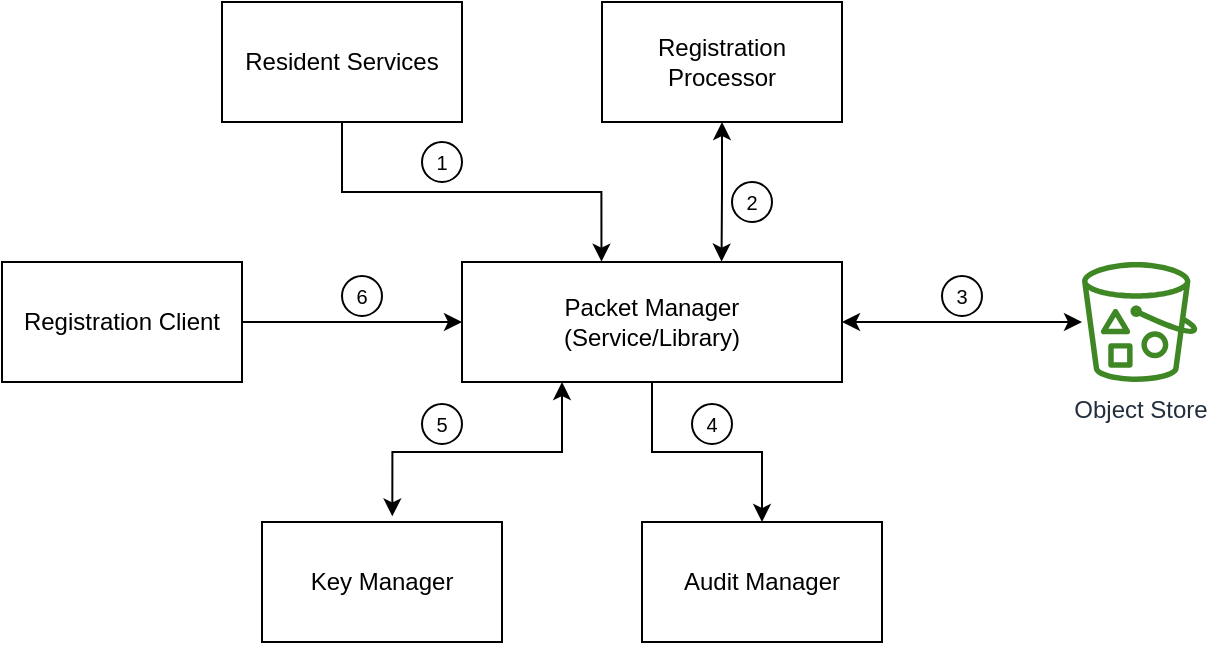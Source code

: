 <mxfile version="16.5.2" type="github">
  <diagram id="m9vtPu1y-cJARTY_2RRp" name="Page-1">
    <mxGraphModel dx="998" dy="631" grid="1" gridSize="10" guides="1" tooltips="1" connect="1" arrows="1" fold="1" page="1" pageScale="1" pageWidth="2336" pageHeight="1654" math="0" shadow="0">
      <root>
        <mxCell id="0" />
        <mxCell id="1" parent="0" />
        <mxCell id="udb_rScgTkDOsQekTv7v-10" style="edgeStyle=orthogonalEdgeStyle;rounded=0;orthogonalLoop=1;jettySize=auto;html=1;entryX=0.5;entryY=0;entryDx=0;entryDy=0;" edge="1" parent="1" source="udb_rScgTkDOsQekTv7v-1" target="udb_rScgTkDOsQekTv7v-5">
          <mxGeometry relative="1" as="geometry" />
        </mxCell>
        <mxCell id="udb_rScgTkDOsQekTv7v-12" style="edgeStyle=orthogonalEdgeStyle;rounded=0;orthogonalLoop=1;jettySize=auto;html=1;entryX=0.543;entryY=-0.047;entryDx=0;entryDy=0;entryPerimeter=0;startArrow=classic;startFill=1;" edge="1" parent="1" source="udb_rScgTkDOsQekTv7v-1" target="udb_rScgTkDOsQekTv7v-6">
          <mxGeometry relative="1" as="geometry">
            <Array as="points">
              <mxPoint x="700" y="435" />
              <mxPoint x="615" y="435" />
            </Array>
          </mxGeometry>
        </mxCell>
        <mxCell id="udb_rScgTkDOsQekTv7v-13" style="edgeStyle=orthogonalEdgeStyle;rounded=0;orthogonalLoop=1;jettySize=auto;html=1;exitX=1;exitY=0.5;exitDx=0;exitDy=0;startArrow=classic;startFill=1;" edge="1" parent="1" source="udb_rScgTkDOsQekTv7v-1" target="udb_rScgTkDOsQekTv7v-7">
          <mxGeometry relative="1" as="geometry" />
        </mxCell>
        <mxCell id="udb_rScgTkDOsQekTv7v-1" value="Packet Manager&lt;br&gt;(Service/Library)" style="rounded=0;whiteSpace=wrap;html=1;" vertex="1" parent="1">
          <mxGeometry x="650" y="340" width="190" height="60" as="geometry" />
        </mxCell>
        <mxCell id="udb_rScgTkDOsQekTv7v-11" style="edgeStyle=orthogonalEdgeStyle;rounded=0;orthogonalLoop=1;jettySize=auto;html=1;entryX=0.683;entryY=-0.003;entryDx=0;entryDy=0;entryPerimeter=0;startArrow=classic;startFill=1;" edge="1" parent="1" source="udb_rScgTkDOsQekTv7v-2" target="udb_rScgTkDOsQekTv7v-1">
          <mxGeometry relative="1" as="geometry" />
        </mxCell>
        <mxCell id="udb_rScgTkDOsQekTv7v-2" value="Registration Processor" style="rounded=0;whiteSpace=wrap;html=1;" vertex="1" parent="1">
          <mxGeometry x="720" y="210" width="120" height="60" as="geometry" />
        </mxCell>
        <mxCell id="udb_rScgTkDOsQekTv7v-9" style="edgeStyle=orthogonalEdgeStyle;rounded=0;orthogonalLoop=1;jettySize=auto;html=1;exitX=1;exitY=0.5;exitDx=0;exitDy=0;" edge="1" parent="1" source="udb_rScgTkDOsQekTv7v-3" target="udb_rScgTkDOsQekTv7v-1">
          <mxGeometry relative="1" as="geometry" />
        </mxCell>
        <mxCell id="udb_rScgTkDOsQekTv7v-3" value="Registration Client" style="rounded=0;whiteSpace=wrap;html=1;" vertex="1" parent="1">
          <mxGeometry x="420" y="340" width="120" height="60" as="geometry" />
        </mxCell>
        <mxCell id="udb_rScgTkDOsQekTv7v-8" style="edgeStyle=orthogonalEdgeStyle;rounded=0;orthogonalLoop=1;jettySize=auto;html=1;exitX=0.5;exitY=1;exitDx=0;exitDy=0;entryX=0.367;entryY=-0.003;entryDx=0;entryDy=0;entryPerimeter=0;" edge="1" parent="1" source="udb_rScgTkDOsQekTv7v-4" target="udb_rScgTkDOsQekTv7v-1">
          <mxGeometry relative="1" as="geometry" />
        </mxCell>
        <mxCell id="udb_rScgTkDOsQekTv7v-4" value="Resident Services" style="rounded=0;whiteSpace=wrap;html=1;" vertex="1" parent="1">
          <mxGeometry x="530" y="210" width="120" height="60" as="geometry" />
        </mxCell>
        <mxCell id="udb_rScgTkDOsQekTv7v-5" value="Audit Manager" style="rounded=0;whiteSpace=wrap;html=1;" vertex="1" parent="1">
          <mxGeometry x="740" y="470" width="120" height="60" as="geometry" />
        </mxCell>
        <mxCell id="udb_rScgTkDOsQekTv7v-6" value="Key Manager" style="rounded=0;whiteSpace=wrap;html=1;" vertex="1" parent="1">
          <mxGeometry x="550" y="470" width="120" height="60" as="geometry" />
        </mxCell>
        <mxCell id="udb_rScgTkDOsQekTv7v-7" value="Object Store" style="sketch=0;outlineConnect=0;fontColor=#232F3E;gradientColor=none;fillColor=#3F8624;strokeColor=none;dashed=0;verticalLabelPosition=bottom;verticalAlign=top;align=center;html=1;fontSize=12;fontStyle=0;aspect=fixed;pointerEvents=1;shape=mxgraph.aws4.bucket_with_objects;" vertex="1" parent="1">
          <mxGeometry x="960" y="340" width="57.69" height="60" as="geometry" />
        </mxCell>
        <mxCell id="udb_rScgTkDOsQekTv7v-14" value="&lt;font style=&quot;font-size: 10px&quot;&gt;1&lt;/font&gt;" style="ellipse;whiteSpace=wrap;html=1;aspect=fixed;" vertex="1" parent="1">
          <mxGeometry x="630" y="280" width="20" height="20" as="geometry" />
        </mxCell>
        <mxCell id="udb_rScgTkDOsQekTv7v-15" value="&lt;font style=&quot;font-size: 10px&quot;&gt;2&lt;/font&gt;" style="ellipse;whiteSpace=wrap;html=1;aspect=fixed;" vertex="1" parent="1">
          <mxGeometry x="785" y="300" width="20" height="20" as="geometry" />
        </mxCell>
        <mxCell id="udb_rScgTkDOsQekTv7v-16" value="&lt;font style=&quot;font-size: 10px&quot;&gt;3&lt;/font&gt;" style="ellipse;whiteSpace=wrap;html=1;aspect=fixed;" vertex="1" parent="1">
          <mxGeometry x="890" y="347" width="20" height="20" as="geometry" />
        </mxCell>
        <mxCell id="udb_rScgTkDOsQekTv7v-17" value="&lt;font style=&quot;font-size: 10px&quot;&gt;4&lt;/font&gt;" style="ellipse;whiteSpace=wrap;html=1;aspect=fixed;" vertex="1" parent="1">
          <mxGeometry x="765" y="411" width="20" height="20" as="geometry" />
        </mxCell>
        <mxCell id="udb_rScgTkDOsQekTv7v-18" value="&lt;font style=&quot;font-size: 10px&quot;&gt;5&lt;/font&gt;" style="ellipse;whiteSpace=wrap;html=1;aspect=fixed;" vertex="1" parent="1">
          <mxGeometry x="630" y="411" width="20" height="20" as="geometry" />
        </mxCell>
        <mxCell id="udb_rScgTkDOsQekTv7v-19" value="&lt;font style=&quot;font-size: 10px&quot;&gt;6&lt;/font&gt;" style="ellipse;whiteSpace=wrap;html=1;aspect=fixed;" vertex="1" parent="1">
          <mxGeometry x="590" y="347" width="20" height="20" as="geometry" />
        </mxCell>
      </root>
    </mxGraphModel>
  </diagram>
</mxfile>
